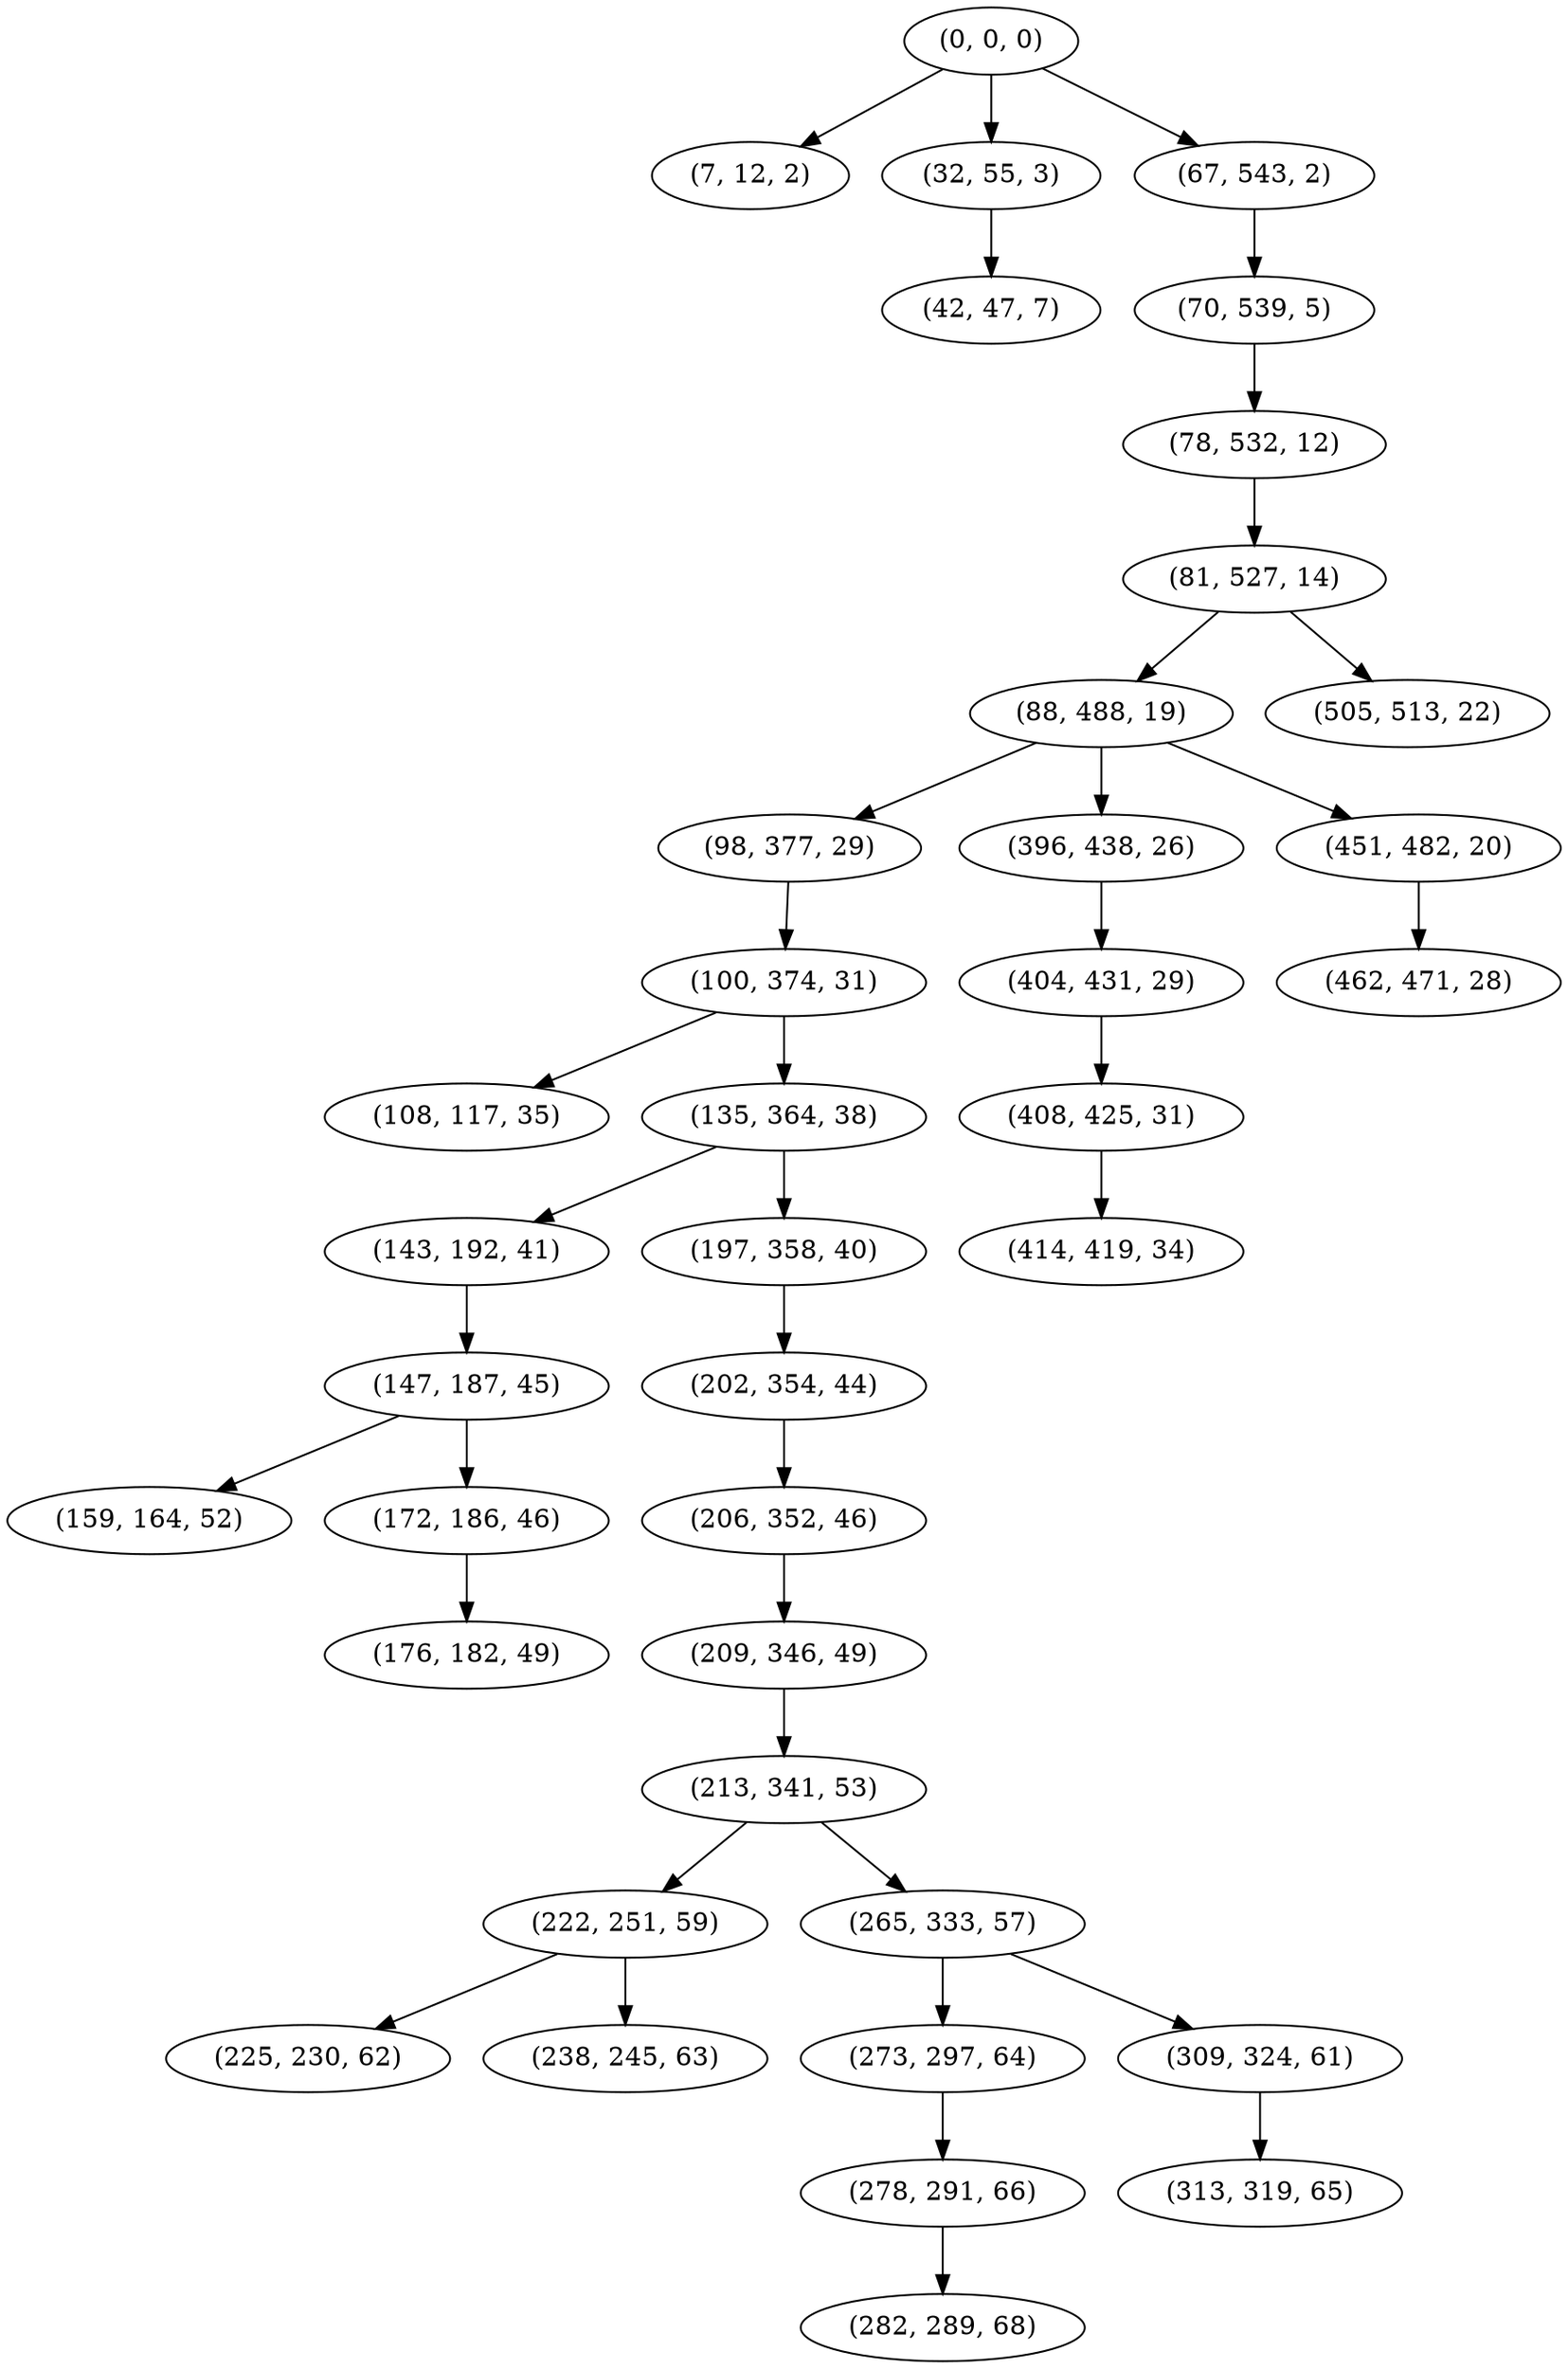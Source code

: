 digraph tree {
    "(0, 0, 0)";
    "(7, 12, 2)";
    "(32, 55, 3)";
    "(42, 47, 7)";
    "(67, 543, 2)";
    "(70, 539, 5)";
    "(78, 532, 12)";
    "(81, 527, 14)";
    "(88, 488, 19)";
    "(98, 377, 29)";
    "(100, 374, 31)";
    "(108, 117, 35)";
    "(135, 364, 38)";
    "(143, 192, 41)";
    "(147, 187, 45)";
    "(159, 164, 52)";
    "(172, 186, 46)";
    "(176, 182, 49)";
    "(197, 358, 40)";
    "(202, 354, 44)";
    "(206, 352, 46)";
    "(209, 346, 49)";
    "(213, 341, 53)";
    "(222, 251, 59)";
    "(225, 230, 62)";
    "(238, 245, 63)";
    "(265, 333, 57)";
    "(273, 297, 64)";
    "(278, 291, 66)";
    "(282, 289, 68)";
    "(309, 324, 61)";
    "(313, 319, 65)";
    "(396, 438, 26)";
    "(404, 431, 29)";
    "(408, 425, 31)";
    "(414, 419, 34)";
    "(451, 482, 20)";
    "(462, 471, 28)";
    "(505, 513, 22)";
    "(0, 0, 0)" -> "(7, 12, 2)";
    "(0, 0, 0)" -> "(32, 55, 3)";
    "(0, 0, 0)" -> "(67, 543, 2)";
    "(32, 55, 3)" -> "(42, 47, 7)";
    "(67, 543, 2)" -> "(70, 539, 5)";
    "(70, 539, 5)" -> "(78, 532, 12)";
    "(78, 532, 12)" -> "(81, 527, 14)";
    "(81, 527, 14)" -> "(88, 488, 19)";
    "(81, 527, 14)" -> "(505, 513, 22)";
    "(88, 488, 19)" -> "(98, 377, 29)";
    "(88, 488, 19)" -> "(396, 438, 26)";
    "(88, 488, 19)" -> "(451, 482, 20)";
    "(98, 377, 29)" -> "(100, 374, 31)";
    "(100, 374, 31)" -> "(108, 117, 35)";
    "(100, 374, 31)" -> "(135, 364, 38)";
    "(135, 364, 38)" -> "(143, 192, 41)";
    "(135, 364, 38)" -> "(197, 358, 40)";
    "(143, 192, 41)" -> "(147, 187, 45)";
    "(147, 187, 45)" -> "(159, 164, 52)";
    "(147, 187, 45)" -> "(172, 186, 46)";
    "(172, 186, 46)" -> "(176, 182, 49)";
    "(197, 358, 40)" -> "(202, 354, 44)";
    "(202, 354, 44)" -> "(206, 352, 46)";
    "(206, 352, 46)" -> "(209, 346, 49)";
    "(209, 346, 49)" -> "(213, 341, 53)";
    "(213, 341, 53)" -> "(222, 251, 59)";
    "(213, 341, 53)" -> "(265, 333, 57)";
    "(222, 251, 59)" -> "(225, 230, 62)";
    "(222, 251, 59)" -> "(238, 245, 63)";
    "(265, 333, 57)" -> "(273, 297, 64)";
    "(265, 333, 57)" -> "(309, 324, 61)";
    "(273, 297, 64)" -> "(278, 291, 66)";
    "(278, 291, 66)" -> "(282, 289, 68)";
    "(309, 324, 61)" -> "(313, 319, 65)";
    "(396, 438, 26)" -> "(404, 431, 29)";
    "(404, 431, 29)" -> "(408, 425, 31)";
    "(408, 425, 31)" -> "(414, 419, 34)";
    "(451, 482, 20)" -> "(462, 471, 28)";
}
